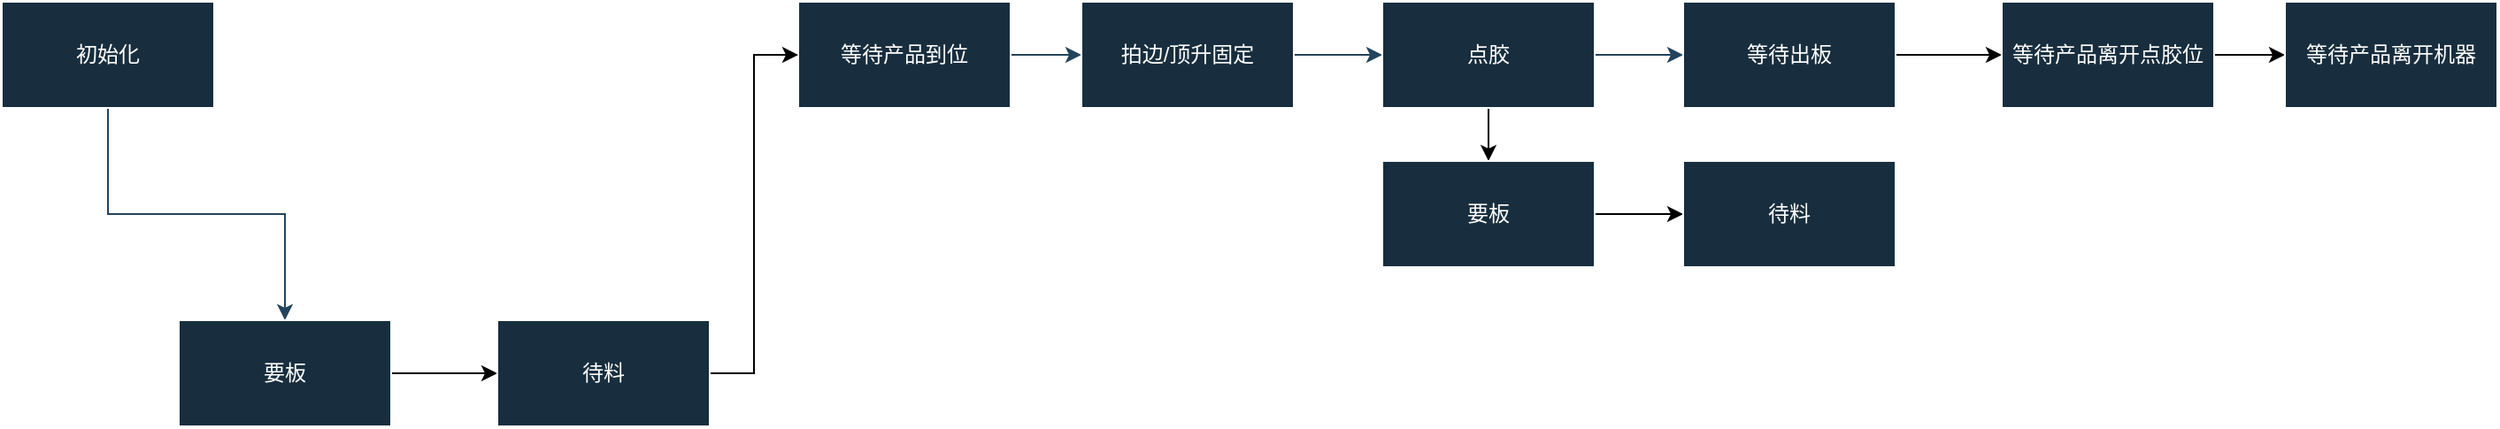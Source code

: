 <mxfile version="24.7.7">
  <diagram name="第 1 页" id="kh4DfT1erog1JAnhz-PP">
    <mxGraphModel dx="1238" dy="479" grid="1" gridSize="10" guides="1" tooltips="1" connect="1" arrows="1" fold="1" page="1" pageScale="1" pageWidth="827" pageHeight="1169" math="0" shadow="0">
      <root>
        <mxCell id="0" />
        <mxCell id="1" parent="0" />
        <mxCell id="M8eEYuCn61d4ZEwFcFjv-2" value="" style="edgeStyle=orthogonalEdgeStyle;rounded=0;orthogonalLoop=1;jettySize=auto;html=1;strokeColor=#23445D;" parent="1" source="2jMfb3A7zRG2xOkepGvH-2" target="M8eEYuCn61d4ZEwFcFjv-1" edge="1">
          <mxGeometry relative="1" as="geometry" />
        </mxCell>
        <mxCell id="2jMfb3A7zRG2xOkepGvH-2" value="初始化" style="whiteSpace=wrap;html=1;labelBackgroundColor=none;fillColor=#182E3E;strokeColor=#FFFFFF;fontColor=#FFFFFF;" parent="1" vertex="1">
          <mxGeometry x="80" y="80" width="120" height="60" as="geometry" />
        </mxCell>
        <mxCell id="bgK-SnqpJMSMS5eUhuic-2" value="" style="edgeStyle=orthogonalEdgeStyle;rounded=0;orthogonalLoop=1;jettySize=auto;html=1;" edge="1" parent="1" source="M8eEYuCn61d4ZEwFcFjv-1" target="bgK-SnqpJMSMS5eUhuic-1">
          <mxGeometry relative="1" as="geometry" />
        </mxCell>
        <mxCell id="M8eEYuCn61d4ZEwFcFjv-1" value="要板" style="whiteSpace=wrap;html=1;fillColor=#182E3E;strokeColor=#FFFFFF;fontColor=#FFFFFF;labelBackgroundColor=none;" parent="1" vertex="1">
          <mxGeometry x="180" y="260" width="120" height="60" as="geometry" />
        </mxCell>
        <mxCell id="M8eEYuCn61d4ZEwFcFjv-21" value="" style="edgeStyle=orthogonalEdgeStyle;rounded=0;orthogonalLoop=1;jettySize=auto;html=1;strokeColor=#23445D;" parent="1" source="M8eEYuCn61d4ZEwFcFjv-11" target="M8eEYuCn61d4ZEwFcFjv-20" edge="1">
          <mxGeometry relative="1" as="geometry" />
        </mxCell>
        <mxCell id="M8eEYuCn61d4ZEwFcFjv-11" value="等待产品到位" style="whiteSpace=wrap;html=1;fillColor=#182E3E;strokeColor=#FFFFFF;fontColor=#FFFFFF;labelBackgroundColor=none;" parent="1" vertex="1">
          <mxGeometry x="530" y="80" width="120" height="60" as="geometry" />
        </mxCell>
        <mxCell id="M8eEYuCn61d4ZEwFcFjv-23" value="" style="edgeStyle=orthogonalEdgeStyle;rounded=0;orthogonalLoop=1;jettySize=auto;html=1;strokeColor=#23445D;" parent="1" source="M8eEYuCn61d4ZEwFcFjv-20" target="M8eEYuCn61d4ZEwFcFjv-22" edge="1">
          <mxGeometry relative="1" as="geometry" />
        </mxCell>
        <mxCell id="M8eEYuCn61d4ZEwFcFjv-20" value="拍边/顶升固定" style="whiteSpace=wrap;html=1;fillColor=#182E3E;strokeColor=#FFFFFF;fontColor=#FFFFFF;labelBackgroundColor=none;" parent="1" vertex="1">
          <mxGeometry x="690" y="80" width="120" height="60" as="geometry" />
        </mxCell>
        <mxCell id="M8eEYuCn61d4ZEwFcFjv-25" value="" style="edgeStyle=orthogonalEdgeStyle;rounded=0;orthogonalLoop=1;jettySize=auto;html=1;strokeColor=#23445D;" parent="1" source="M8eEYuCn61d4ZEwFcFjv-22" target="M8eEYuCn61d4ZEwFcFjv-24" edge="1">
          <mxGeometry relative="1" as="geometry" />
        </mxCell>
        <mxCell id="bgK-SnqpJMSMS5eUhuic-11" value="" style="edgeStyle=orthogonalEdgeStyle;rounded=0;orthogonalLoop=1;jettySize=auto;html=1;" edge="1" parent="1" source="M8eEYuCn61d4ZEwFcFjv-22" target="bgK-SnqpJMSMS5eUhuic-10">
          <mxGeometry relative="1" as="geometry" />
        </mxCell>
        <mxCell id="M8eEYuCn61d4ZEwFcFjv-22" value="点胶" style="whiteSpace=wrap;html=1;fillColor=#182E3E;strokeColor=#FFFFFF;fontColor=#FFFFFF;labelBackgroundColor=none;" parent="1" vertex="1">
          <mxGeometry x="860" y="80" width="120" height="60" as="geometry" />
        </mxCell>
        <mxCell id="bgK-SnqpJMSMS5eUhuic-5" value="" style="edgeStyle=orthogonalEdgeStyle;rounded=0;orthogonalLoop=1;jettySize=auto;html=1;" edge="1" parent="1" source="M8eEYuCn61d4ZEwFcFjv-24" target="bgK-SnqpJMSMS5eUhuic-4">
          <mxGeometry relative="1" as="geometry" />
        </mxCell>
        <mxCell id="M8eEYuCn61d4ZEwFcFjv-24" value="等待出板" style="whiteSpace=wrap;html=1;fillColor=#182E3E;strokeColor=#FFFFFF;fontColor=#FFFFFF;labelBackgroundColor=none;" parent="1" vertex="1">
          <mxGeometry x="1030" y="80" width="120" height="60" as="geometry" />
        </mxCell>
        <mxCell id="bgK-SnqpJMSMS5eUhuic-3" style="edgeStyle=orthogonalEdgeStyle;rounded=0;orthogonalLoop=1;jettySize=auto;html=1;exitX=1;exitY=0.5;exitDx=0;exitDy=0;entryX=0;entryY=0.5;entryDx=0;entryDy=0;" edge="1" parent="1" source="bgK-SnqpJMSMS5eUhuic-1" target="M8eEYuCn61d4ZEwFcFjv-11">
          <mxGeometry relative="1" as="geometry" />
        </mxCell>
        <mxCell id="bgK-SnqpJMSMS5eUhuic-1" value="待料" style="whiteSpace=wrap;html=1;fillColor=#182E3E;strokeColor=#FFFFFF;fontColor=#FFFFFF;labelBackgroundColor=none;" vertex="1" parent="1">
          <mxGeometry x="360" y="260" width="120" height="60" as="geometry" />
        </mxCell>
        <mxCell id="bgK-SnqpJMSMS5eUhuic-7" value="" style="edgeStyle=orthogonalEdgeStyle;rounded=0;orthogonalLoop=1;jettySize=auto;html=1;" edge="1" parent="1" source="bgK-SnqpJMSMS5eUhuic-4" target="bgK-SnqpJMSMS5eUhuic-6">
          <mxGeometry relative="1" as="geometry" />
        </mxCell>
        <mxCell id="bgK-SnqpJMSMS5eUhuic-4" value="等待产品离开点胶位" style="whiteSpace=wrap;html=1;fillColor=#182E3E;strokeColor=#FFFFFF;fontColor=#FFFFFF;labelBackgroundColor=none;" vertex="1" parent="1">
          <mxGeometry x="1210" y="80" width="120" height="60" as="geometry" />
        </mxCell>
        <mxCell id="bgK-SnqpJMSMS5eUhuic-6" value="等待产品离开机器" style="whiteSpace=wrap;html=1;fillColor=#182E3E;strokeColor=#FFFFFF;fontColor=#FFFFFF;labelBackgroundColor=none;" vertex="1" parent="1">
          <mxGeometry x="1370" y="80" width="120" height="60" as="geometry" />
        </mxCell>
        <mxCell id="bgK-SnqpJMSMS5eUhuic-13" value="" style="edgeStyle=orthogonalEdgeStyle;rounded=0;orthogonalLoop=1;jettySize=auto;html=1;" edge="1" parent="1" source="bgK-SnqpJMSMS5eUhuic-10" target="bgK-SnqpJMSMS5eUhuic-12">
          <mxGeometry relative="1" as="geometry" />
        </mxCell>
        <mxCell id="bgK-SnqpJMSMS5eUhuic-10" value="要板" style="whiteSpace=wrap;html=1;fillColor=#182E3E;strokeColor=#FFFFFF;fontColor=#FFFFFF;labelBackgroundColor=none;" vertex="1" parent="1">
          <mxGeometry x="860" y="170" width="120" height="60" as="geometry" />
        </mxCell>
        <mxCell id="bgK-SnqpJMSMS5eUhuic-12" value="待料" style="whiteSpace=wrap;html=1;fillColor=#182E3E;strokeColor=#FFFFFF;fontColor=#FFFFFF;labelBackgroundColor=none;" vertex="1" parent="1">
          <mxGeometry x="1030" y="170" width="120" height="60" as="geometry" />
        </mxCell>
      </root>
    </mxGraphModel>
  </diagram>
</mxfile>
